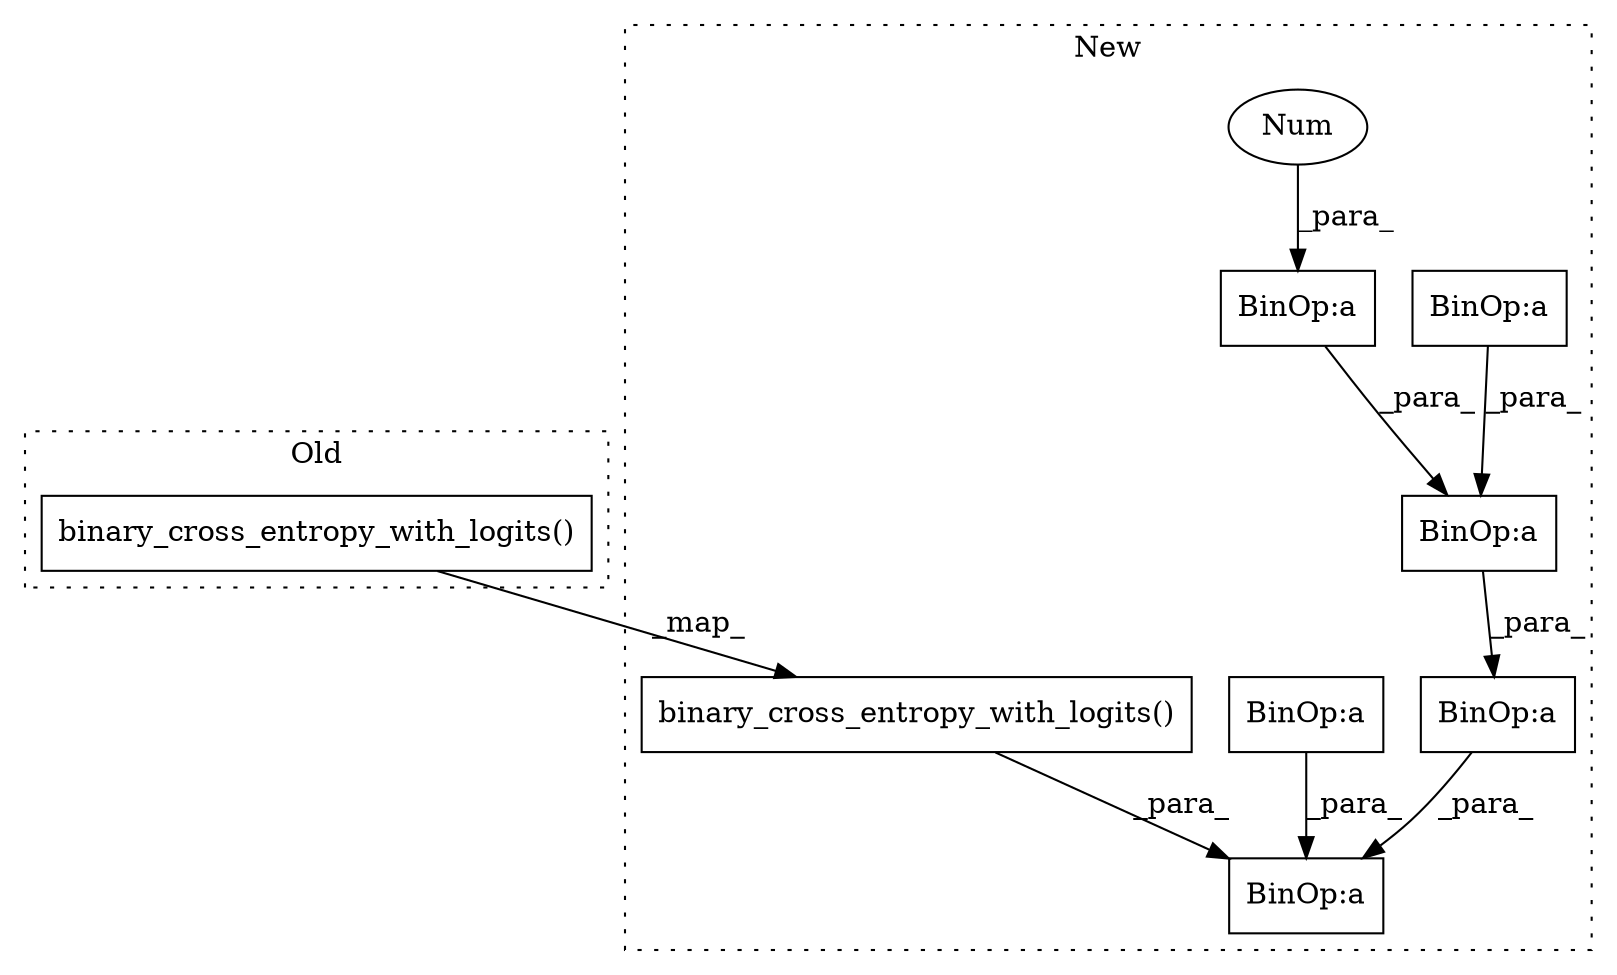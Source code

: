 digraph G {
subgraph cluster0 {
1 [label="binary_cross_entropy_with_logits()" a="75" s="580,627" l="35,19" shape="box"];
label = "Old";
style="dotted";
}
subgraph cluster1 {
2 [label="binary_cross_entropy_with_logits()" a="75" s="507,554" l="35,19" shape="box"];
3 [label="BinOp:a" a="82" s="870" l="18" shape="box"];
4 [label="BinOp:a" a="82" s="742" l="3" shape="box"];
5 [label="BinOp:a" a="82" s="764" l="3" shape="box"];
6 [label="BinOp:a" a="82" s="759" l="3" shape="box"];
7 [label="BinOp:a" a="82" s="724" l="16" shape="box"];
8 [label="BinOp:a" a="82" s="823" l="3" shape="box"];
9 [label="Num" a="76" s="763" l="1" shape="ellipse"];
label = "New";
style="dotted";
}
1 -> 2 [label="_map_"];
2 -> 3 [label="_para_"];
4 -> 6 [label="_para_"];
5 -> 6 [label="_para_"];
6 -> 7 [label="_para_"];
7 -> 3 [label="_para_"];
8 -> 3 [label="_para_"];
9 -> 5 [label="_para_"];
}